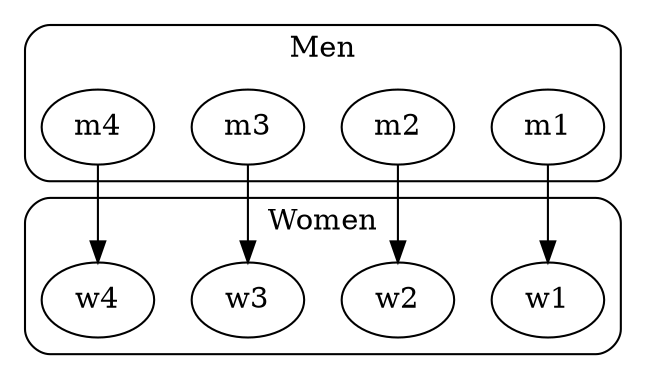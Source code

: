 digraph G {
    graph [style="rounded"];

    subgraph cluster_men {
        m1;
        m2;
        m3;
        m4;
        label = "Men";
    }

    subgraph cluster_women {
        w1;
        w2;
        w3;
        w4;
        label = "Women";
    }

    m1 -> w1;
    m2 -> w2;
    m3 -> w3;
    m4 -> w4;
}
